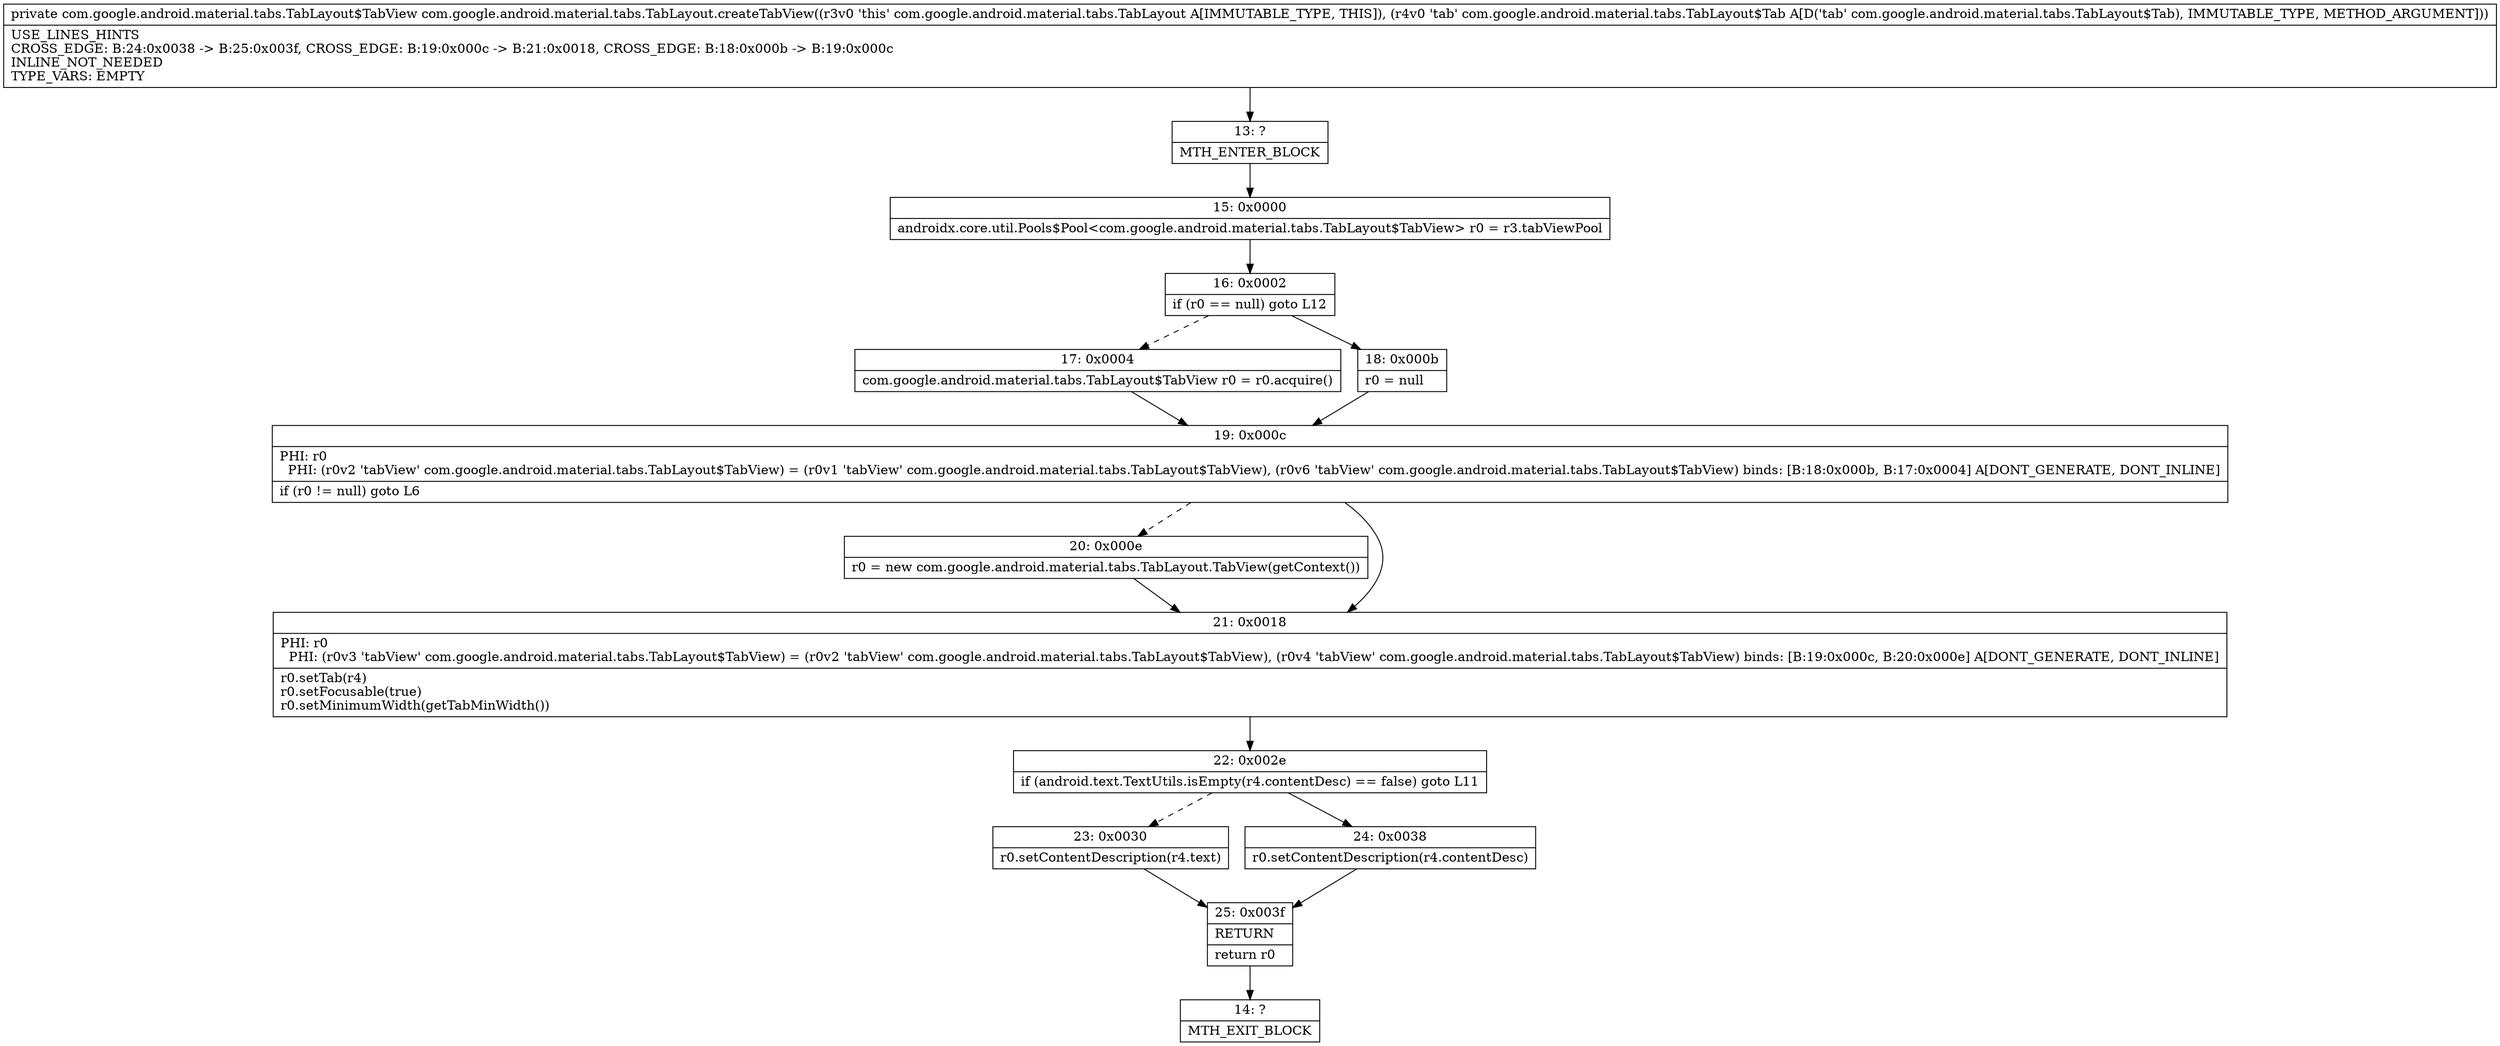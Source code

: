 digraph "CFG forcom.google.android.material.tabs.TabLayout.createTabView(Lcom\/google\/android\/material\/tabs\/TabLayout$Tab;)Lcom\/google\/android\/material\/tabs\/TabLayout$TabView;" {
Node_13 [shape=record,label="{13\:\ ?|MTH_ENTER_BLOCK\l}"];
Node_15 [shape=record,label="{15\:\ 0x0000|androidx.core.util.Pools$Pool\<com.google.android.material.tabs.TabLayout$TabView\> r0 = r3.tabViewPool\l}"];
Node_16 [shape=record,label="{16\:\ 0x0002|if (r0 == null) goto L12\l}"];
Node_17 [shape=record,label="{17\:\ 0x0004|com.google.android.material.tabs.TabLayout$TabView r0 = r0.acquire()\l}"];
Node_19 [shape=record,label="{19\:\ 0x000c|PHI: r0 \l  PHI: (r0v2 'tabView' com.google.android.material.tabs.TabLayout$TabView) = (r0v1 'tabView' com.google.android.material.tabs.TabLayout$TabView), (r0v6 'tabView' com.google.android.material.tabs.TabLayout$TabView) binds: [B:18:0x000b, B:17:0x0004] A[DONT_GENERATE, DONT_INLINE]\l|if (r0 != null) goto L6\l}"];
Node_20 [shape=record,label="{20\:\ 0x000e|r0 = new com.google.android.material.tabs.TabLayout.TabView(getContext())\l}"];
Node_21 [shape=record,label="{21\:\ 0x0018|PHI: r0 \l  PHI: (r0v3 'tabView' com.google.android.material.tabs.TabLayout$TabView) = (r0v2 'tabView' com.google.android.material.tabs.TabLayout$TabView), (r0v4 'tabView' com.google.android.material.tabs.TabLayout$TabView) binds: [B:19:0x000c, B:20:0x000e] A[DONT_GENERATE, DONT_INLINE]\l|r0.setTab(r4)\lr0.setFocusable(true)\lr0.setMinimumWidth(getTabMinWidth())\l}"];
Node_22 [shape=record,label="{22\:\ 0x002e|if (android.text.TextUtils.isEmpty(r4.contentDesc) == false) goto L11\l}"];
Node_23 [shape=record,label="{23\:\ 0x0030|r0.setContentDescription(r4.text)\l}"];
Node_25 [shape=record,label="{25\:\ 0x003f|RETURN\l|return r0\l}"];
Node_14 [shape=record,label="{14\:\ ?|MTH_EXIT_BLOCK\l}"];
Node_24 [shape=record,label="{24\:\ 0x0038|r0.setContentDescription(r4.contentDesc)\l}"];
Node_18 [shape=record,label="{18\:\ 0x000b|r0 = null\l}"];
MethodNode[shape=record,label="{private com.google.android.material.tabs.TabLayout$TabView com.google.android.material.tabs.TabLayout.createTabView((r3v0 'this' com.google.android.material.tabs.TabLayout A[IMMUTABLE_TYPE, THIS]), (r4v0 'tab' com.google.android.material.tabs.TabLayout$Tab A[D('tab' com.google.android.material.tabs.TabLayout$Tab), IMMUTABLE_TYPE, METHOD_ARGUMENT]))  | USE_LINES_HINTS\lCROSS_EDGE: B:24:0x0038 \-\> B:25:0x003f, CROSS_EDGE: B:19:0x000c \-\> B:21:0x0018, CROSS_EDGE: B:18:0x000b \-\> B:19:0x000c\lINLINE_NOT_NEEDED\lTYPE_VARS: EMPTY\l}"];
MethodNode -> Node_13;Node_13 -> Node_15;
Node_15 -> Node_16;
Node_16 -> Node_17[style=dashed];
Node_16 -> Node_18;
Node_17 -> Node_19;
Node_19 -> Node_20[style=dashed];
Node_19 -> Node_21;
Node_20 -> Node_21;
Node_21 -> Node_22;
Node_22 -> Node_23[style=dashed];
Node_22 -> Node_24;
Node_23 -> Node_25;
Node_25 -> Node_14;
Node_24 -> Node_25;
Node_18 -> Node_19;
}

